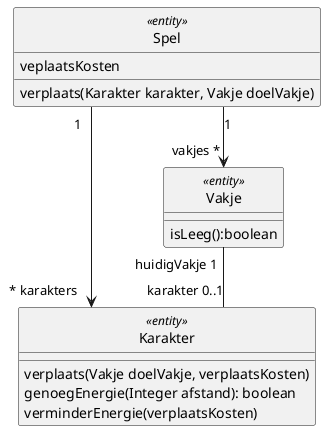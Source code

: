 @startuml

hide circle
skinparam linetype ortho

class Spel <<entity>> {
    veplaatsKosten
    verplaats(Karakter karakter, Vakje doelVakje)
}

class Vakje <<entity>> {
    isLeeg():boolean
}
class Karakter <<entity>> {
    verplaats(Vakje doelVakje, verplaatsKosten)
    genoegEnergie(Integer afstand): boolean
    verminderEnergie(verplaatsKosten)
}

Spel "1" -> " * karakters" Karakter
Spel "1" --> "vakjes *" Vakje
Vakje "huidigVakje 1" -- "karakter 0..1 " Karakter

@enduml